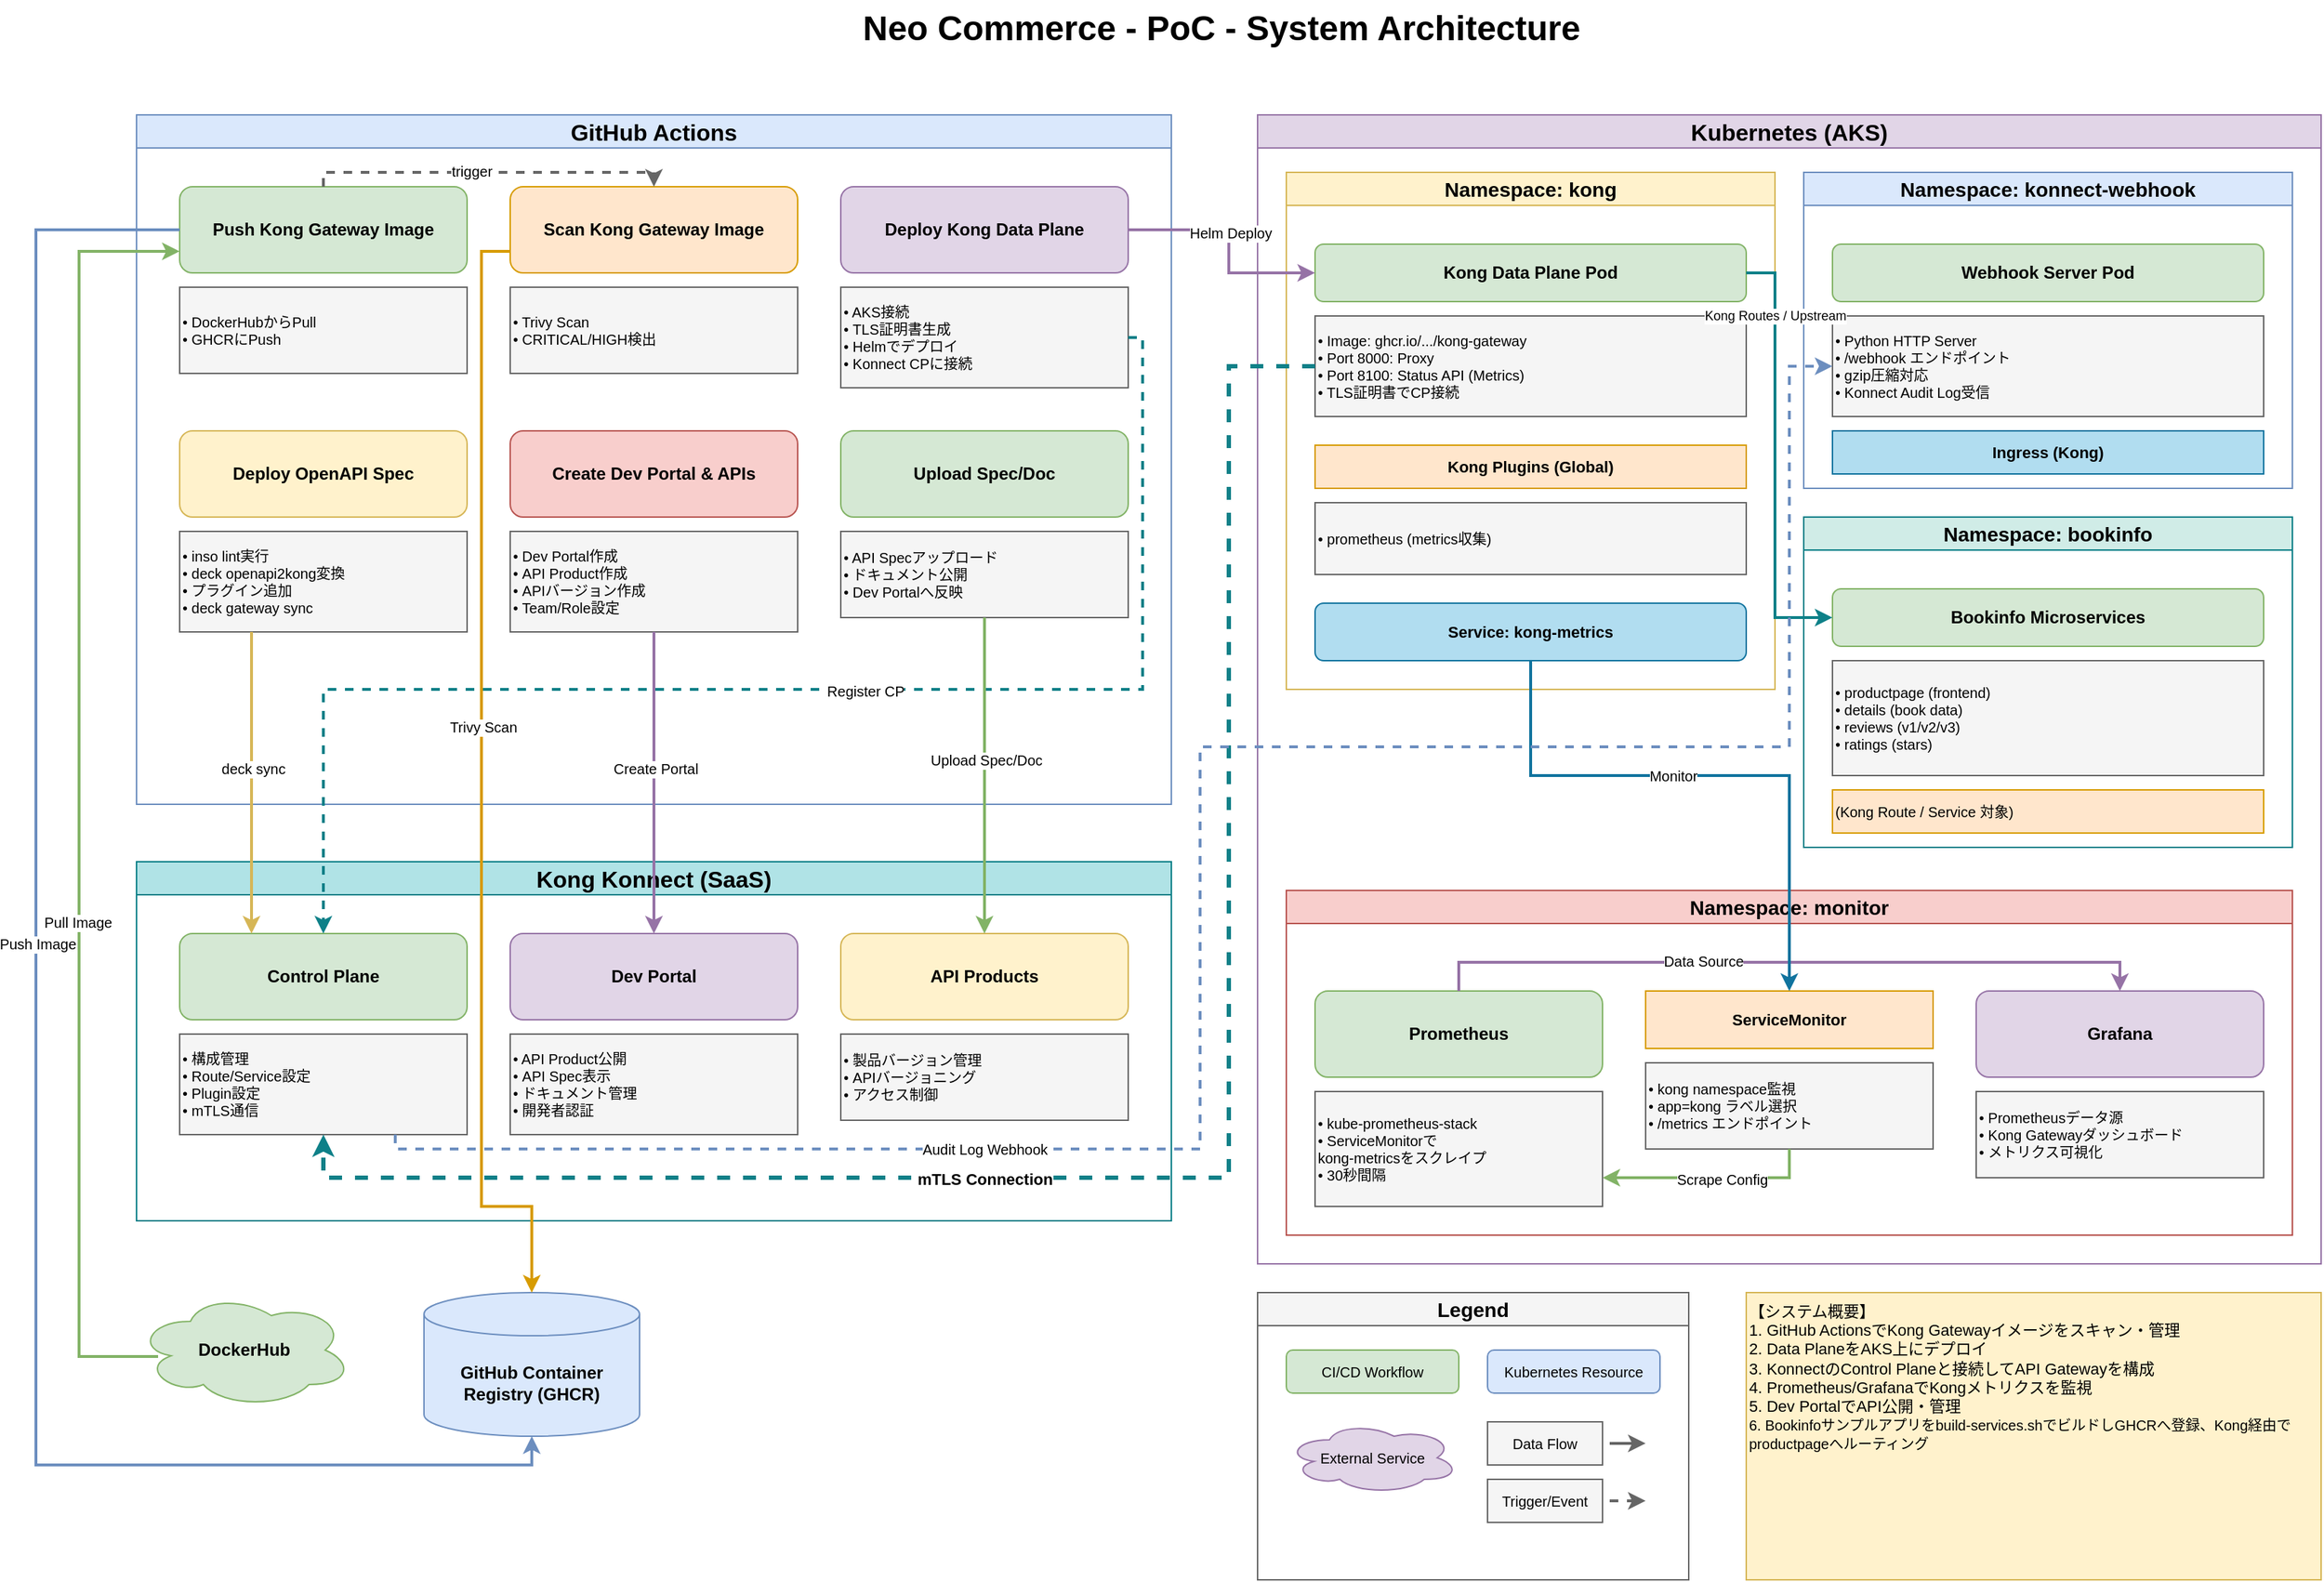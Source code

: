 <mxfile>
    <diagram name="Kong Bootcamp Architecture" id="kong-bootcamp-architecture">
        <mxGraphModel dx="1822" dy="1020" grid="1" gridSize="10" guides="1" tooltips="1" connect="1" arrows="1" fold="1" page="0" pageScale="1" pageWidth="1600" pageHeight="1200" math="0" shadow="0">
            <root>
                <mxCell id="0"/>
                <mxCell id="1" parent="0"/>
                <mxCell id="title" value="Neo Commerce - PoC - System Architecture" style="text;html=1;strokeColor=none;fillColor=none;align=center;verticalAlign=middle;whiteSpace=wrap;rounded=0;fontSize=24;fontStyle=1" parent="1" vertex="1">
                    <mxGeometry x="530" y="20" width="530" height="40" as="geometry"/>
                </mxCell>
                <mxCell id="github-actions-container" value="GitHub Actions" style="swimlane;whiteSpace=wrap;html=1;fillColor=#dae8fc;strokeColor=#6c8ebf;fontSize=16;fontStyle=1" parent="1" vertex="1">
                    <mxGeometry x="40" y="100" width="720" height="480" as="geometry"/>
                </mxCell>
                <mxCell id="workflow-push" value="Push Kong Gateway Image" style="rounded=1;whiteSpace=wrap;html=1;fillColor=#d5e8d4;strokeColor=#82b366;fontSize=12;fontStyle=1" parent="github-actions-container" vertex="1">
                    <mxGeometry x="30" y="50" width="200" height="60" as="geometry"/>
                </mxCell>
                <mxCell id="workflow-push-detail" value="• DockerHubからPull&lt;br&gt;• GHCRにPush" style="rounded=0;whiteSpace=wrap;html=1;fillColor=#f5f5f5;strokeColor=#666666;fontSize=10;align=left;" parent="github-actions-container" vertex="1">
                    <mxGeometry x="30" y="120" width="200" height="60" as="geometry"/>
                </mxCell>
                <mxCell id="workflow-scan" value="Scan Kong Gateway Image" style="rounded=1;whiteSpace=wrap;html=1;fillColor=#ffe6cc;strokeColor=#d79b00;fontSize=12;fontStyle=1" parent="github-actions-container" vertex="1">
                    <mxGeometry x="260" y="50" width="200" height="60" as="geometry"/>
                </mxCell>
                <mxCell id="workflow-scan-detail" value="• Trivy Scan&lt;br&gt;• CRITICAL/HIGH検出" style="rounded=0;whiteSpace=wrap;html=1;fillColor=#f5f5f5;strokeColor=#666666;fontSize=10;align=left;" parent="github-actions-container" vertex="1">
                    <mxGeometry x="260" y="120" width="200" height="60" as="geometry"/>
                </mxCell>
                <mxCell id="workflow-deploy-dp" value="Deploy Kong Data Plane" style="rounded=1;whiteSpace=wrap;html=1;fillColor=#e1d5e7;strokeColor=#9673a6;fontSize=12;fontStyle=1" parent="github-actions-container" vertex="1">
                    <mxGeometry x="490" y="50" width="200" height="60" as="geometry"/>
                </mxCell>
                <mxCell id="workflow-deploy-dp-detail" value="• AKS接続&#xa;• TLS証明書生成&#xa;• Helmでデプロイ&#xa;• Konnect CPに接続" style="rounded=0;whiteSpace=wrap;html=1;fillColor=#f5f5f5;strokeColor=#666666;fontSize=10;align=left;" parent="github-actions-container" vertex="1">
                    <mxGeometry x="490" y="120" width="200" height="70" as="geometry"/>
                </mxCell>
                <mxCell id="workflow-deploy-oas" value="Deploy OpenAPI Spec" style="rounded=1;whiteSpace=wrap;html=1;fillColor=#fff2cc;strokeColor=#d6b656;fontSize=12;fontStyle=1" parent="github-actions-container" vertex="1">
                    <mxGeometry x="30" y="220" width="200" height="60" as="geometry"/>
                </mxCell>
                <mxCell id="workflow-deploy-oas-detail" value="• inso lint実行&#xa;• deck openapi2kong変換&#xa;• プラグイン追加&#xa;• deck gateway sync" style="rounded=0;whiteSpace=wrap;html=1;fillColor=#f5f5f5;strokeColor=#666666;fontSize=10;align=left;" parent="github-actions-container" vertex="1">
                    <mxGeometry x="30" y="290" width="200" height="70" as="geometry"/>
                </mxCell>
                <mxCell id="workflow-portal" value="Create Dev Portal &amp; APIs" style="rounded=1;whiteSpace=wrap;html=1;fillColor=#f8cecc;strokeColor=#b85450;fontSize=12;fontStyle=1" parent="github-actions-container" vertex="1">
                    <mxGeometry x="260" y="220" width="200" height="60" as="geometry"/>
                </mxCell>
                <mxCell id="workflow-portal-detail" value="• Dev Portal作成&#xa;• API Product作成&#xa;• APIバージョン作成&#xa;• Team/Role設定" style="rounded=0;whiteSpace=wrap;html=1;fillColor=#f5f5f5;strokeColor=#666666;fontSize=10;align=left;" parent="github-actions-container" vertex="1">
                    <mxGeometry x="260" y="290" width="200" height="70" as="geometry"/>
                </mxCell>
                <mxCell id="workflow-upload" value="Upload Spec/Doc" style="rounded=1;whiteSpace=wrap;html=1;fillColor=#d5e8d4;strokeColor=#82b366;fontSize=12;fontStyle=1" parent="github-actions-container" vertex="1">
                    <mxGeometry x="490" y="220" width="200" height="60" as="geometry"/>
                </mxCell>
                <mxCell id="workflow-upload-detail" value="• API Specアップロード&#xa;• ドキュメント公開&#xa;• Dev Portalへ反映" style="rounded=0;whiteSpace=wrap;html=1;fillColor=#f5f5f5;strokeColor=#666666;fontSize=10;align=left;" parent="github-actions-container" vertex="1">
                    <mxGeometry x="490" y="290" width="200" height="60" as="geometry"/>
                </mxCell>
                <mxCell id="k8s-container" value="Kubernetes (AKS)" style="swimlane;whiteSpace=wrap;html=1;fillColor=#e1d5e7;strokeColor=#9673a6;fontSize=16;fontStyle=1" parent="1" vertex="1">
                    <mxGeometry x="820" y="100" width="740" height="800" as="geometry"/>
                </mxCell>
                <mxCell id="ns-bookinfo" value="Namespace: bookinfo" style="swimlane;whiteSpace=wrap;html=1;fillColor=#d0ece7;strokeColor=#0e8088;fontSize=14;fontStyle=1" parent="k8s-container" vertex="1">
                    <mxGeometry x="380" y="280" width="340" height="230" as="geometry"/>
                </mxCell>
                <mxCell id="bookinfo-heading" value="Bookinfo Microservices" style="rounded=1;whiteSpace=wrap;html=1;fillColor=#d5e8d4;strokeColor=#82b366;fontSize=12;fontStyle=1" parent="ns-bookinfo" vertex="1">
                    <mxGeometry x="20" y="50" width="300" height="40" as="geometry"/>
                </mxCell>
                <mxCell id="bookinfo-services" value="• productpage (frontend)&#xa;• details (book data)&#xa;• reviews (v1/v2/v3)&#xa;• ratings (stars)" style="rounded=0;whiteSpace=wrap;html=1;fillColor=#f5f5f5;strokeColor=#666666;fontSize=10;align=left;" parent="ns-bookinfo" vertex="1">
                    <mxGeometry x="20" y="100" width="300" height="80" as="geometry"/>
                </mxCell>
                <mxCell id="bookinfo-ingress" value="(Kong Route / Service 対象)" style="rounded=0;whiteSpace=wrap;html=1;fillColor=#ffe6cc;strokeColor=#d79b00;fontSize=10;align=left;" parent="ns-bookinfo" vertex="1">
                    <mxGeometry x="20" y="190" width="300" height="30" as="geometry"/>
                </mxCell>
                <mxCell id="ns-kong" value="Namespace: kong" style="swimlane;whiteSpace=wrap;html=1;fillColor=#fff2cc;strokeColor=#d6b656;fontSize=14;fontStyle=1" parent="k8s-container" vertex="1">
                    <mxGeometry x="20" y="40" width="340" height="360" as="geometry"/>
                </mxCell>
                <mxCell id="kong-dp-pod" value="Kong Data Plane Pod" style="rounded=1;whiteSpace=wrap;html=1;fillColor=#d5e8d4;strokeColor=#82b366;fontSize=12;fontStyle=1" parent="ns-kong" vertex="1">
                    <mxGeometry x="20" y="50" width="300" height="40" as="geometry"/>
                </mxCell>
                <mxCell id="kong-dp-detail" value="• Image: ghcr.io/.../kong-gateway&#xa;• Port 8000: Proxy&#xa;• Port 8100: Status API (Metrics)&#xa;• TLS証明書でCP接続" style="rounded=0;whiteSpace=wrap;html=1;fillColor=#f5f5f5;strokeColor=#666666;fontSize=10;align=left;" parent="ns-kong" vertex="1">
                    <mxGeometry x="20" y="100" width="300" height="70" as="geometry"/>
                </mxCell>
                <mxCell id="kong-plugins" value="Kong Plugins (Global)" style="rounded=0;whiteSpace=wrap;html=1;fillColor=#ffe6cc;strokeColor=#d79b00;fontSize=11;fontStyle=1" parent="ns-kong" vertex="1">
                    <mxGeometry x="20" y="190" width="300" height="30" as="geometry"/>
                </mxCell>
                <mxCell id="kong-plugins-detail" value="• prometheus (metrics収集)" style="rounded=0;whiteSpace=wrap;html=1;fillColor=#f5f5f5;strokeColor=#666666;fontSize=10;align=left;" parent="ns-kong" vertex="1">
                    <mxGeometry x="20" y="230" width="300" height="50" as="geometry"/>
                </mxCell>
                <mxCell id="kong-metrics-svc" value="Service: kong-metrics" style="rounded=1;whiteSpace=wrap;html=1;fillColor=#b1ddf0;strokeColor=#10739e;fontSize=11;fontStyle=1" parent="ns-kong" vertex="1">
                    <mxGeometry x="20" y="300" width="300" height="40" as="geometry"/>
                </mxCell>
                <mxCell id="ns-webhook" value="Namespace: konnect-webhook" style="swimlane;whiteSpace=wrap;html=1;fillColor=#dae8fc;strokeColor=#6c8ebf;fontSize=14;fontStyle=1" parent="k8s-container" vertex="1">
                    <mxGeometry x="380" y="40" width="340" height="220" as="geometry"/>
                </mxCell>
                <mxCell id="webhook-server" value="Webhook Server Pod" style="rounded=1;whiteSpace=wrap;html=1;fillColor=#d5e8d4;strokeColor=#82b366;fontSize=12;fontStyle=1" parent="ns-webhook" vertex="1">
                    <mxGeometry x="20" y="50" width="300" height="40" as="geometry"/>
                </mxCell>
                <mxCell id="webhook-detail" value="• Python HTTP Server&#xa;• /webhook エンドポイント&#xa;• gzip圧縮対応&#xa;• Konnect Audit Log受信" style="rounded=0;whiteSpace=wrap;html=1;fillColor=#f5f5f5;strokeColor=#666666;fontSize=10;align=left;" parent="ns-webhook" vertex="1">
                    <mxGeometry x="20" y="100" width="300" height="70" as="geometry"/>
                </mxCell>
                <mxCell id="webhook-ingress" value="Ingress (Kong)" style="rounded=0;whiteSpace=wrap;html=1;fillColor=#b1ddf0;strokeColor=#10739e;fontSize=11;fontStyle=1" parent="ns-webhook" vertex="1">
                    <mxGeometry x="20" y="180" width="300" height="30" as="geometry"/>
                </mxCell>
                <mxCell id="ns-monitor" value="Namespace: monitor" style="swimlane;whiteSpace=wrap;html=1;fillColor=#f8cecc;strokeColor=#b85450;fontSize=14;fontStyle=1" parent="k8s-container" vertex="1">
                    <mxGeometry x="20" y="540" width="700" height="240" as="geometry"/>
                </mxCell>
                <mxCell id="prometheus" value="Prometheus" style="rounded=1;whiteSpace=wrap;html=1;fillColor=#d5e8d4;strokeColor=#82b366;fontSize=12;fontStyle=1" parent="ns-monitor" vertex="1">
                    <mxGeometry x="20" y="70" width="200" height="60" as="geometry"/>
                </mxCell>
                <mxCell id="prometheus-detail" value="• kube-prometheus-stack&#xa;• ServiceMonitorで&#xa;  kong-metricsをスクレイプ&#xa;• 30秒間隔" style="rounded=0;whiteSpace=wrap;html=1;fillColor=#f5f5f5;strokeColor=#666666;fontSize=10;align=left;" parent="ns-monitor" vertex="1">
                    <mxGeometry x="20" y="140" width="200" height="80" as="geometry"/>
                </mxCell>
                <mxCell id="service-monitor" value="ServiceMonitor" style="rounded=0;whiteSpace=wrap;html=1;fillColor=#ffe6cc;strokeColor=#d79b00;fontSize=11;fontStyle=1" parent="ns-monitor" vertex="1">
                    <mxGeometry x="250" y="70" width="200" height="40" as="geometry"/>
                </mxCell>
                <mxCell id="servicemon-detail" value="• kong namespace監視&#xa;• app=kong ラベル選択&#xa;• /metrics エンドポイント" style="rounded=0;whiteSpace=wrap;html=1;fillColor=#f5f5f5;strokeColor=#666666;fontSize=10;align=left;" parent="ns-monitor" vertex="1">
                    <mxGeometry x="250" y="120" width="200" height="60" as="geometry"/>
                </mxCell>
                <mxCell id="grafana" value="Grafana" style="rounded=1;whiteSpace=wrap;html=1;fillColor=#e1d5e7;strokeColor=#9673a6;fontSize=12;fontStyle=1" parent="ns-monitor" vertex="1">
                    <mxGeometry x="480" y="70" width="200" height="60" as="geometry"/>
                </mxCell>
                <mxCell id="grafana-detail" value="• Prometheusデータ源&#xa;• Kong Gatewayダッシュボード&#xa;• メトリクス可視化" style="rounded=0;whiteSpace=wrap;html=1;fillColor=#f5f5f5;strokeColor=#666666;fontSize=10;align=left;" parent="ns-monitor" vertex="1">
                    <mxGeometry x="480" y="140" width="200" height="60" as="geometry"/>
                </mxCell>
                <mxCell id="edge13" style="edgeStyle=orthogonalEdgeStyle;rounded=0;orthogonalLoop=1;jettySize=auto;html=1;entryX=1;entryY=0.75;entryDx=0;entryDy=0;exitX=0.5;exitY=1;exitDx=0;exitDy=0;strokeWidth=2;strokeColor=#82b366;" parent="ns-monitor" source="servicemon-detail" target="prometheus-detail" edge="1">
                    <mxGeometry relative="1" as="geometry"/>
                </mxCell>
                <mxCell id="edge13-label" value="Scrape Config" style="edgeLabel;html=1;align=center;verticalAlign=middle;resizable=0;points=[];fontSize=10;" parent="edge13" vertex="1" connectable="0">
                    <mxGeometry x="-0.1" y="1" relative="1" as="geometry">
                        <mxPoint as="offset"/>
                    </mxGeometry>
                </mxCell>
                <mxCell id="edge14" style="edgeStyle=orthogonalEdgeStyle;rounded=0;orthogonalLoop=1;jettySize=auto;html=1;entryX=0.5;entryY=0;entryDx=0;entryDy=0;exitX=0.5;exitY=0;exitDx=0;exitDy=0;strokeWidth=2;strokeColor=#9673a6;" parent="k8s-container" source="prometheus" target="grafana" edge="1">
                    <mxGeometry relative="1" as="geometry"/>
                </mxCell>
                <mxCell id="edge14-label" value="Data Source" style="edgeLabel;html=1;align=center;verticalAlign=middle;resizable=0;points=[];fontSize=10;" parent="edge14" vertex="1" connectable="0">
                    <mxGeometry x="-0.1" y="1" relative="1" as="geometry">
                        <mxPoint x="-35" as="offset"/>
                    </mxGeometry>
                </mxCell>
                <mxCell id="konnect-cloud" value="Kong Konnect (SaaS)" style="swimlane;whiteSpace=wrap;html=1;fillColor=#b0e3e6;strokeColor=#0e8088;fontSize=16;fontStyle=1" parent="1" vertex="1">
                    <mxGeometry x="40" y="620" width="720" height="250" as="geometry"/>
                </mxCell>
                <mxCell id="konnect-cp" value="Control Plane" style="rounded=1;whiteSpace=wrap;html=1;fillColor=#d5e8d4;strokeColor=#82b366;fontSize=12;fontStyle=1" parent="konnect-cloud" vertex="1">
                    <mxGeometry x="30" y="50" width="200" height="60" as="geometry"/>
                </mxCell>
                <mxCell id="konnect-cp-detail" value="• 構成管理&#xa;• Route/Service設定&#xa;• Plugin設定&#xa;• mTLS通信" style="rounded=0;whiteSpace=wrap;html=1;fillColor=#f5f5f5;strokeColor=#666666;fontSize=10;align=left;" parent="konnect-cloud" vertex="1">
                    <mxGeometry x="30" y="120" width="200" height="70" as="geometry"/>
                </mxCell>
                <mxCell id="konnect-portal" value="Dev Portal" style="rounded=1;whiteSpace=wrap;html=1;fillColor=#e1d5e7;strokeColor=#9673a6;fontSize=12;fontStyle=1" parent="konnect-cloud" vertex="1">
                    <mxGeometry x="260" y="50" width="200" height="60" as="geometry"/>
                </mxCell>
                <mxCell id="konnect-portal-detail" value="• API Product公開&#xa;• API Spec表示&#xa;• ドキュメント管理&#xa;• 開発者認証" style="rounded=0;whiteSpace=wrap;html=1;fillColor=#f5f5f5;strokeColor=#666666;fontSize=10;align=left;" parent="konnect-cloud" vertex="1">
                    <mxGeometry x="260" y="120" width="200" height="70" as="geometry"/>
                </mxCell>
                <mxCell id="konnect-products" value="API Products" style="rounded=1;whiteSpace=wrap;html=1;fillColor=#fff2cc;strokeColor=#d6b656;fontSize=12;fontStyle=1" parent="konnect-cloud" vertex="1">
                    <mxGeometry x="490" y="50" width="200" height="60" as="geometry"/>
                </mxCell>
                <mxCell id="konnect-products-detail" value="• 製品バージョン管理&#xa;• APIバージョニング&#xa;• アクセス制御" style="rounded=0;whiteSpace=wrap;html=1;fillColor=#f5f5f5;strokeColor=#666666;fontSize=10;align=left;" parent="konnect-cloud" vertex="1">
                    <mxGeometry x="490" y="120" width="200" height="60" as="geometry"/>
                </mxCell>
                <mxCell id="dockerhub" value="DockerHub" style="ellipse;shape=cloud;whiteSpace=wrap;html=1;fillColor=#d5e8d4;strokeColor=#82b366;fontSize=12;fontStyle=1" parent="1" vertex="1">
                    <mxGeometry x="40" y="920" width="150" height="80" as="geometry"/>
                </mxCell>
                <mxCell id="ghcr" value="GitHub Container&#xa;Registry (GHCR)" style="shape=cylinder3;whiteSpace=wrap;html=1;boundedLbl=1;backgroundOutline=1;size=15;fillColor=#dae8fc;strokeColor=#6c8ebf;fontSize=12;fontStyle=1" parent="1" vertex="1">
                    <mxGeometry x="240" y="920" width="150" height="100" as="geometry"/>
                </mxCell>
                <mxCell id="edge1" style="edgeStyle=orthogonalEdgeStyle;rounded=0;orthogonalLoop=1;jettySize=auto;html=1;entryX=0;entryY=0.75;entryDx=0;entryDy=0;exitX=0.1;exitY=0.556;exitDx=0;exitDy=0;strokeWidth=2;strokeColor=#82b366;exitPerimeter=0;" parent="1" source="dockerhub" target="workflow-push" edge="1">
                    <mxGeometry relative="1" as="geometry">
                        <Array as="points">
                            <mxPoint y="965"/>
                            <mxPoint y="195"/>
                        </Array>
                    </mxGeometry>
                </mxCell>
                <mxCell id="edge1-label" value="Pull Image" style="edgeLabel;html=1;align=center;verticalAlign=middle;resizable=0;points=[];fontSize=10;" parent="edge1" vertex="1" connectable="0">
                    <mxGeometry x="-0.2" y="1" relative="1" as="geometry">
                        <mxPoint as="offset"/>
                    </mxGeometry>
                </mxCell>
                <mxCell id="edge2" style="edgeStyle=orthogonalEdgeStyle;rounded=0;orthogonalLoop=1;jettySize=auto;html=1;exitX=0;exitY=0.5;exitDx=0;exitDy=0;strokeWidth=2;strokeColor=#6c8ebf;" parent="1" source="workflow-push" edge="1">
                    <mxGeometry relative="1" as="geometry">
                        <Array as="points">
                            <mxPoint x="-30" y="180"/>
                            <mxPoint x="-30" y="1040"/>
                            <mxPoint x="315" y="1040"/>
                        </Array>
                        <mxPoint x="315" y="1020" as="targetPoint"/>
                    </mxGeometry>
                </mxCell>
                <mxCell id="edge2-label" value="Push Image" style="edgeLabel;html=1;align=center;verticalAlign=middle;resizable=0;points=[];fontSize=10;" parent="edge2" vertex="1" connectable="0">
                    <mxGeometry x="-0.1" y="1" relative="1" as="geometry">
                        <mxPoint as="offset"/>
                    </mxGeometry>
                </mxCell>
                <mxCell id="edge3" style="edgeStyle=orthogonalEdgeStyle;rounded=0;orthogonalLoop=1;jettySize=auto;html=1;entryX=0.5;entryY=0;entryDx=0;entryDy=0;exitX=0.5;exitY=0;exitDx=0;exitDy=0;strokeWidth=2;dashed=1;strokeColor=#666666;" parent="1" source="workflow-push" target="workflow-scan" edge="1">
                    <mxGeometry relative="1" as="geometry">
                        <Array as="points">
                            <mxPoint x="170" y="140"/>
                            <mxPoint x="400" y="140"/>
                        </Array>
                    </mxGeometry>
                </mxCell>
                <mxCell id="edge3-label" value="trigger" style="edgeLabel;html=1;align=center;verticalAlign=middle;resizable=0;points=[];fontSize=10;" parent="edge3" vertex="1" connectable="0">
                    <mxGeometry x="-0.1" y="1" relative="1" as="geometry">
                        <mxPoint as="offset"/>
                    </mxGeometry>
                </mxCell>
                <mxCell id="edge4" style="edgeStyle=orthogonalEdgeStyle;rounded=0;orthogonalLoop=1;jettySize=auto;html=1;entryX=0.5;entryY=0;entryDx=0;entryDy=0;exitX=0;exitY=0.75;exitDx=0;exitDy=0;strokeWidth=2;strokeColor=#d79b00;entryPerimeter=0;" parent="1" source="workflow-scan" target="ghcr" edge="1">
                    <mxGeometry relative="1" as="geometry">
                        <Array as="points">
                            <mxPoint x="280" y="195"/>
                            <mxPoint x="280" y="860"/>
                            <mxPoint x="315" y="860"/>
                        </Array>
                    </mxGeometry>
                </mxCell>
                <mxCell id="edge4-label" value="Trivy Scan" style="edgeLabel;html=1;align=center;verticalAlign=middle;resizable=0;points=[];fontSize=10;" parent="edge4" vertex="1" connectable="0">
                    <mxGeometry x="-0.1" y="1" relative="1" as="geometry">
                        <mxPoint as="offset"/>
                    </mxGeometry>
                </mxCell>
                <mxCell id="edge6" style="edgeStyle=orthogonalEdgeStyle;rounded=0;orthogonalLoop=1;jettySize=auto;html=1;entryX=0;entryY=0.5;entryDx=0;entryDy=0;exitX=1;exitY=0.5;exitDx=0;exitDy=0;strokeWidth=2;strokeColor=#9673a6;" parent="1" source="workflow-deploy-dp" target="kong-dp-pod" edge="1">
                    <mxGeometry relative="1" as="geometry">
                        <Array as="points">
                            <mxPoint x="800" y="180"/>
                            <mxPoint x="800" y="210"/>
                        </Array>
                    </mxGeometry>
                </mxCell>
                <mxCell id="edge6-label" value="Helm Deploy" style="edgeLabel;html=1;align=center;verticalAlign=middle;resizable=0;points=[];fontSize=10;" parent="edge6" vertex="1" connectable="0">
                    <mxGeometry x="-0.1" y="1" relative="1" as="geometry">
                        <mxPoint as="offset"/>
                    </mxGeometry>
                </mxCell>
                <mxCell id="edge7" style="edgeStyle=orthogonalEdgeStyle;rounded=0;orthogonalLoop=1;jettySize=auto;html=1;entryX=0.5;entryY=0;entryDx=0;entryDy=0;exitX=1;exitY=0.5;exitDx=0;exitDy=0;strokeWidth=2;dashed=1;strokeColor=#0e8088;" parent="1" source="workflow-deploy-dp-detail" target="konnect-cp" edge="1">
                    <mxGeometry relative="1" as="geometry">
                        <Array as="points">
                            <mxPoint x="740" y="255"/>
                            <mxPoint x="740" y="500"/>
                            <mxPoint x="170" y="500"/>
                        </Array>
                    </mxGeometry>
                </mxCell>
                <mxCell id="edge7-label" value="Register CP" style="edgeLabel;html=1;align=center;verticalAlign=middle;resizable=0;points=[];fontSize=10;" parent="edge7" vertex="1" connectable="0">
                    <mxGeometry x="-0.1" y="1" relative="1" as="geometry">
                        <mxPoint as="offset"/>
                    </mxGeometry>
                </mxCell>
                <mxCell id="edge8" style="edgeStyle=orthogonalEdgeStyle;rounded=0;orthogonalLoop=1;jettySize=auto;html=1;entryX=0.25;entryY=0;entryDx=0;entryDy=0;exitX=0.25;exitY=1;exitDx=0;exitDy=0;strokeWidth=2;strokeColor=#d6b656;" parent="1" source="workflow-deploy-oas-detail" target="konnect-cp" edge="1">
                    <mxGeometry relative="1" as="geometry">
                        <Array as="points"/>
                    </mxGeometry>
                </mxCell>
                <mxCell id="edge8-label" value="deck sync" style="edgeLabel;html=1;align=center;verticalAlign=middle;resizable=0;points=[];fontSize=10;" parent="edge8" vertex="1" connectable="0">
                    <mxGeometry x="-0.1" y="1" relative="1" as="geometry">
                        <mxPoint as="offset"/>
                    </mxGeometry>
                </mxCell>
                <mxCell id="edge9" style="edgeStyle=orthogonalEdgeStyle;rounded=0;orthogonalLoop=1;jettySize=auto;html=1;entryX=0.5;entryY=0;entryDx=0;entryDy=0;exitX=0.5;exitY=1;exitDx=0;exitDy=0;strokeWidth=2;strokeColor=#9673a6;" parent="1" source="workflow-portal-detail" target="konnect-portal" edge="1">
                    <mxGeometry relative="1" as="geometry"/>
                </mxCell>
                <mxCell id="edge9-label" value="Create Portal" style="edgeLabel;html=1;align=center;verticalAlign=middle;resizable=0;points=[];fontSize=10;" parent="edge9" vertex="1" connectable="0">
                    <mxGeometry x="-0.1" y="1" relative="1" as="geometry">
                        <mxPoint as="offset"/>
                    </mxGeometry>
                </mxCell>
                <mxCell id="edge10" style="edgeStyle=orthogonalEdgeStyle;rounded=0;orthogonalLoop=1;jettySize=auto;html=1;entryX=0.5;entryY=0;entryDx=0;entryDy=0;exitX=0.5;exitY=1;exitDx=0;exitDy=0;strokeWidth=2;strokeColor=#82b366;" parent="1" source="workflow-upload-detail" target="konnect-products" edge="1">
                    <mxGeometry relative="1" as="geometry"/>
                </mxCell>
                <mxCell id="edge10-label" value="Upload Spec/Doc" style="edgeLabel;html=1;align=center;verticalAlign=middle;resizable=0;points=[];fontSize=10;" parent="edge10" vertex="1" connectable="0">
                    <mxGeometry x="-0.1" y="1" relative="1" as="geometry">
                        <mxPoint as="offset"/>
                    </mxGeometry>
                </mxCell>
                <mxCell id="edge11" style="edgeStyle=orthogonalEdgeStyle;rounded=0;orthogonalLoop=1;jettySize=auto;html=1;entryX=0.5;entryY=1;entryDx=0;entryDy=0;exitX=0;exitY=0.5;exitDx=0;exitDy=0;strokeWidth=3;strokeColor=#0e8088;dashed=1;" parent="1" source="kong-dp-detail" target="konnect-cp-detail" edge="1">
                    <mxGeometry relative="1" as="geometry">
                        <Array as="points">
                            <mxPoint x="800" y="275"/>
                            <mxPoint x="800" y="840"/>
                            <mxPoint x="170" y="840"/>
                        </Array>
                    </mxGeometry>
                </mxCell>
                <mxCell id="edge11-label" value="mTLS Connection" style="edgeLabel;html=1;align=center;verticalAlign=middle;resizable=0;points=[];fontSize=11;fontStyle=1" parent="edge11" vertex="1" connectable="0">
                    <mxGeometry x="-0.1" y="1" relative="1" as="geometry">
                        <mxPoint x="-171" y="47" as="offset"/>
                    </mxGeometry>
                </mxCell>
                <mxCell id="edge-kong-to-bookinfo" style="edgeStyle=orthogonalEdgeStyle;rounded=0;orthogonalLoop=1;jettySize=auto;html=1;exitX=1;exitY=0.5;exitDx=0;exitDy=0;entryX=0;entryY=0.5;entryDx=0;entryDy=0;strokeWidth=2;strokeColor=#0e8088;" parent="1" source="kong-dp-pod" target="bookinfo-heading" edge="1">
                    <mxGeometry relative="1" as="geometry">
                        <Array as="points">
                            <mxPoint x="1180" y="210"/>
                            <mxPoint x="1180" y="450"/>
                        </Array>
                    </mxGeometry>
                </mxCell>
                <mxCell id="edge-kong-to-bookinfo-label" value="Kong Routes / Upstream" style="edgeLabel;html=1;align=center;verticalAlign=middle;resizable=0;points=[];fontSize=9;" parent="edge-kong-to-bookinfo" connectable="0" vertex="1">
                    <mxGeometry x="-0.2" y="1" relative="1" as="geometry">
                        <mxPoint x="-1" y="-70" as="offset"/>
                    </mxGeometry>
                </mxCell>
                <mxCell id="edge12" style="edgeStyle=orthogonalEdgeStyle;rounded=0;orthogonalLoop=1;jettySize=auto;html=1;entryX=0.5;entryY=0;entryDx=0;entryDy=0;exitX=0.5;exitY=1;exitDx=0;exitDy=0;strokeWidth=2;strokeColor=#10739e;" parent="1" source="kong-metrics-svc" target="service-monitor" edge="1">
                    <mxGeometry relative="1" as="geometry">
                        <Array as="points">
                            <mxPoint x="1010" y="560"/>
                            <mxPoint x="1190" y="560"/>
                        </Array>
                    </mxGeometry>
                </mxCell>
                <mxCell id="edge12-label" value="Monitor" style="edgeLabel;html=1;align=center;verticalAlign=middle;resizable=0;points=[];fontSize=10;" parent="edge12" vertex="1" connectable="0">
                    <mxGeometry x="-0.1" y="1" relative="1" as="geometry">
                        <mxPoint x="-6" y="1" as="offset"/>
                    </mxGeometry>
                </mxCell>
                <mxCell id="edge15" style="edgeStyle=orthogonalEdgeStyle;rounded=0;orthogonalLoop=1;jettySize=auto;html=1;entryX=0;entryY=0.5;entryDx=0;entryDy=0;exitX=0.75;exitY=1;exitDx=0;exitDy=0;strokeWidth=2;strokeColor=#6c8ebf;dashed=1;" parent="1" source="konnect-cp-detail" target="webhook-detail" edge="1">
                    <mxGeometry relative="1" as="geometry">
                        <Array as="points">
                            <mxPoint x="220" y="820"/>
                            <mxPoint x="780" y="820"/>
                            <mxPoint x="780" y="540"/>
                            <mxPoint x="1190" y="540"/>
                            <mxPoint x="1190" y="275"/>
                        </Array>
                    </mxGeometry>
                </mxCell>
                <mxCell id="edge15-label" value="Audit Log Webhook" style="edgeLabel;html=1;align=center;verticalAlign=middle;resizable=0;points=[];fontSize=10;" parent="edge15" vertex="1" connectable="0">
                    <mxGeometry x="-0.1" y="1" relative="1" as="geometry">
                        <mxPoint x="-149" y="130" as="offset"/>
                    </mxGeometry>
                </mxCell>
                <mxCell id="legend-container" value="Legend" style="swimlane;whiteSpace=wrap;html=1;fillColor=#f5f5f5;strokeColor=#666666;fontSize=14;fontStyle=1" parent="1" vertex="1">
                    <mxGeometry x="820" y="920" width="300" height="200" as="geometry"/>
                </mxCell>
                <mxCell id="legend1" value="CI/CD Workflow" style="rounded=1;whiteSpace=wrap;html=1;fillColor=#d5e8d4;strokeColor=#82b366;fontSize=10;" parent="legend-container" vertex="1">
                    <mxGeometry x="20" y="40" width="120" height="30" as="geometry"/>
                </mxCell>
                <mxCell id="legend2" value="Kubernetes Resource" style="rounded=1;whiteSpace=wrap;html=1;fillColor=#dae8fc;strokeColor=#6c8ebf;fontSize=10;" parent="legend-container" vertex="1">
                    <mxGeometry x="160" y="40" width="120" height="30" as="geometry"/>
                </mxCell>
                <mxCell id="legend3" value="External Service" style="ellipse;shape=cloud;whiteSpace=wrap;html=1;fillColor=#e1d5e7;strokeColor=#9673a6;fontSize=10;" parent="legend-container" vertex="1">
                    <mxGeometry x="20" y="90" width="120" height="50" as="geometry"/>
                </mxCell>
                <mxCell id="legend4" value="Data Flow" style="rounded=0;whiteSpace=wrap;html=1;fillColor=#f5f5f5;strokeColor=#666666;fontSize=10;" parent="legend-container" vertex="1">
                    <mxGeometry x="160" y="90" width="80" height="30" as="geometry"/>
                </mxCell>
                <mxCell id="legend4-arrow" style="edgeStyle=orthogonalEdgeStyle;rounded=0;orthogonalLoop=1;jettySize=auto;html=1;strokeWidth=2;strokeColor=#666666;" parent="legend-container" edge="1">
                    <mxGeometry relative="1" as="geometry">
                        <mxPoint x="245" y="105" as="sourcePoint"/>
                        <mxPoint x="270" y="105" as="targetPoint"/>
                    </mxGeometry>
                </mxCell>
                <mxCell id="legend5" value="Trigger/Event" style="rounded=0;whiteSpace=wrap;html=1;fillColor=#f5f5f5;strokeColor=#666666;fontSize=10;" parent="legend-container" vertex="1">
                    <mxGeometry x="160" y="130" width="80" height="30" as="geometry"/>
                </mxCell>
                <mxCell id="legend5-arrow" style="edgeStyle=orthogonalEdgeStyle;rounded=0;orthogonalLoop=1;jettySize=auto;html=1;strokeWidth=2;strokeColor=#666666;dashed=1;" parent="legend-container" edge="1">
                    <mxGeometry relative="1" as="geometry">
                        <mxPoint x="245" y="145" as="sourcePoint"/>
                        <mxPoint x="270" y="145" as="targetPoint"/>
                    </mxGeometry>
                </mxCell>
                <mxCell id="notes" value="【システム概要】&lt;br&gt;1. GitHub ActionsでKong Gatewayイメージをスキャン・管理&lt;br&gt;2. Data PlaneをAKS上にデプロイ&lt;br&gt;3. KonnectのControl Planeと接続してAPI Gatewayを構成&lt;br&gt;4. Prometheus/GrafanaでKongメトリクスを監視&lt;br&gt;5. Dev PortalでAPI公開・管理&lt;div&gt;&lt;span style=&quot;color: rgb(0, 0, 0); font-size: 10px;&quot;&gt;6. Bookinfoサンプルアプリをbuild-services.shでビルドしGHCRへ登録、Kong経由でproductpageへルーティング&lt;/span&gt;&lt;/div&gt;" style="rounded=0;whiteSpace=wrap;html=1;fillColor=#fff2cc;strokeColor=#d6b656;fontSize=11;align=left;verticalAlign=top;" parent="1" vertex="1">
                    <mxGeometry x="1160" y="920" width="400" height="200" as="geometry"/>
                </mxCell>
            </root>
        </mxGraphModel>
    </diagram>
</mxfile>
